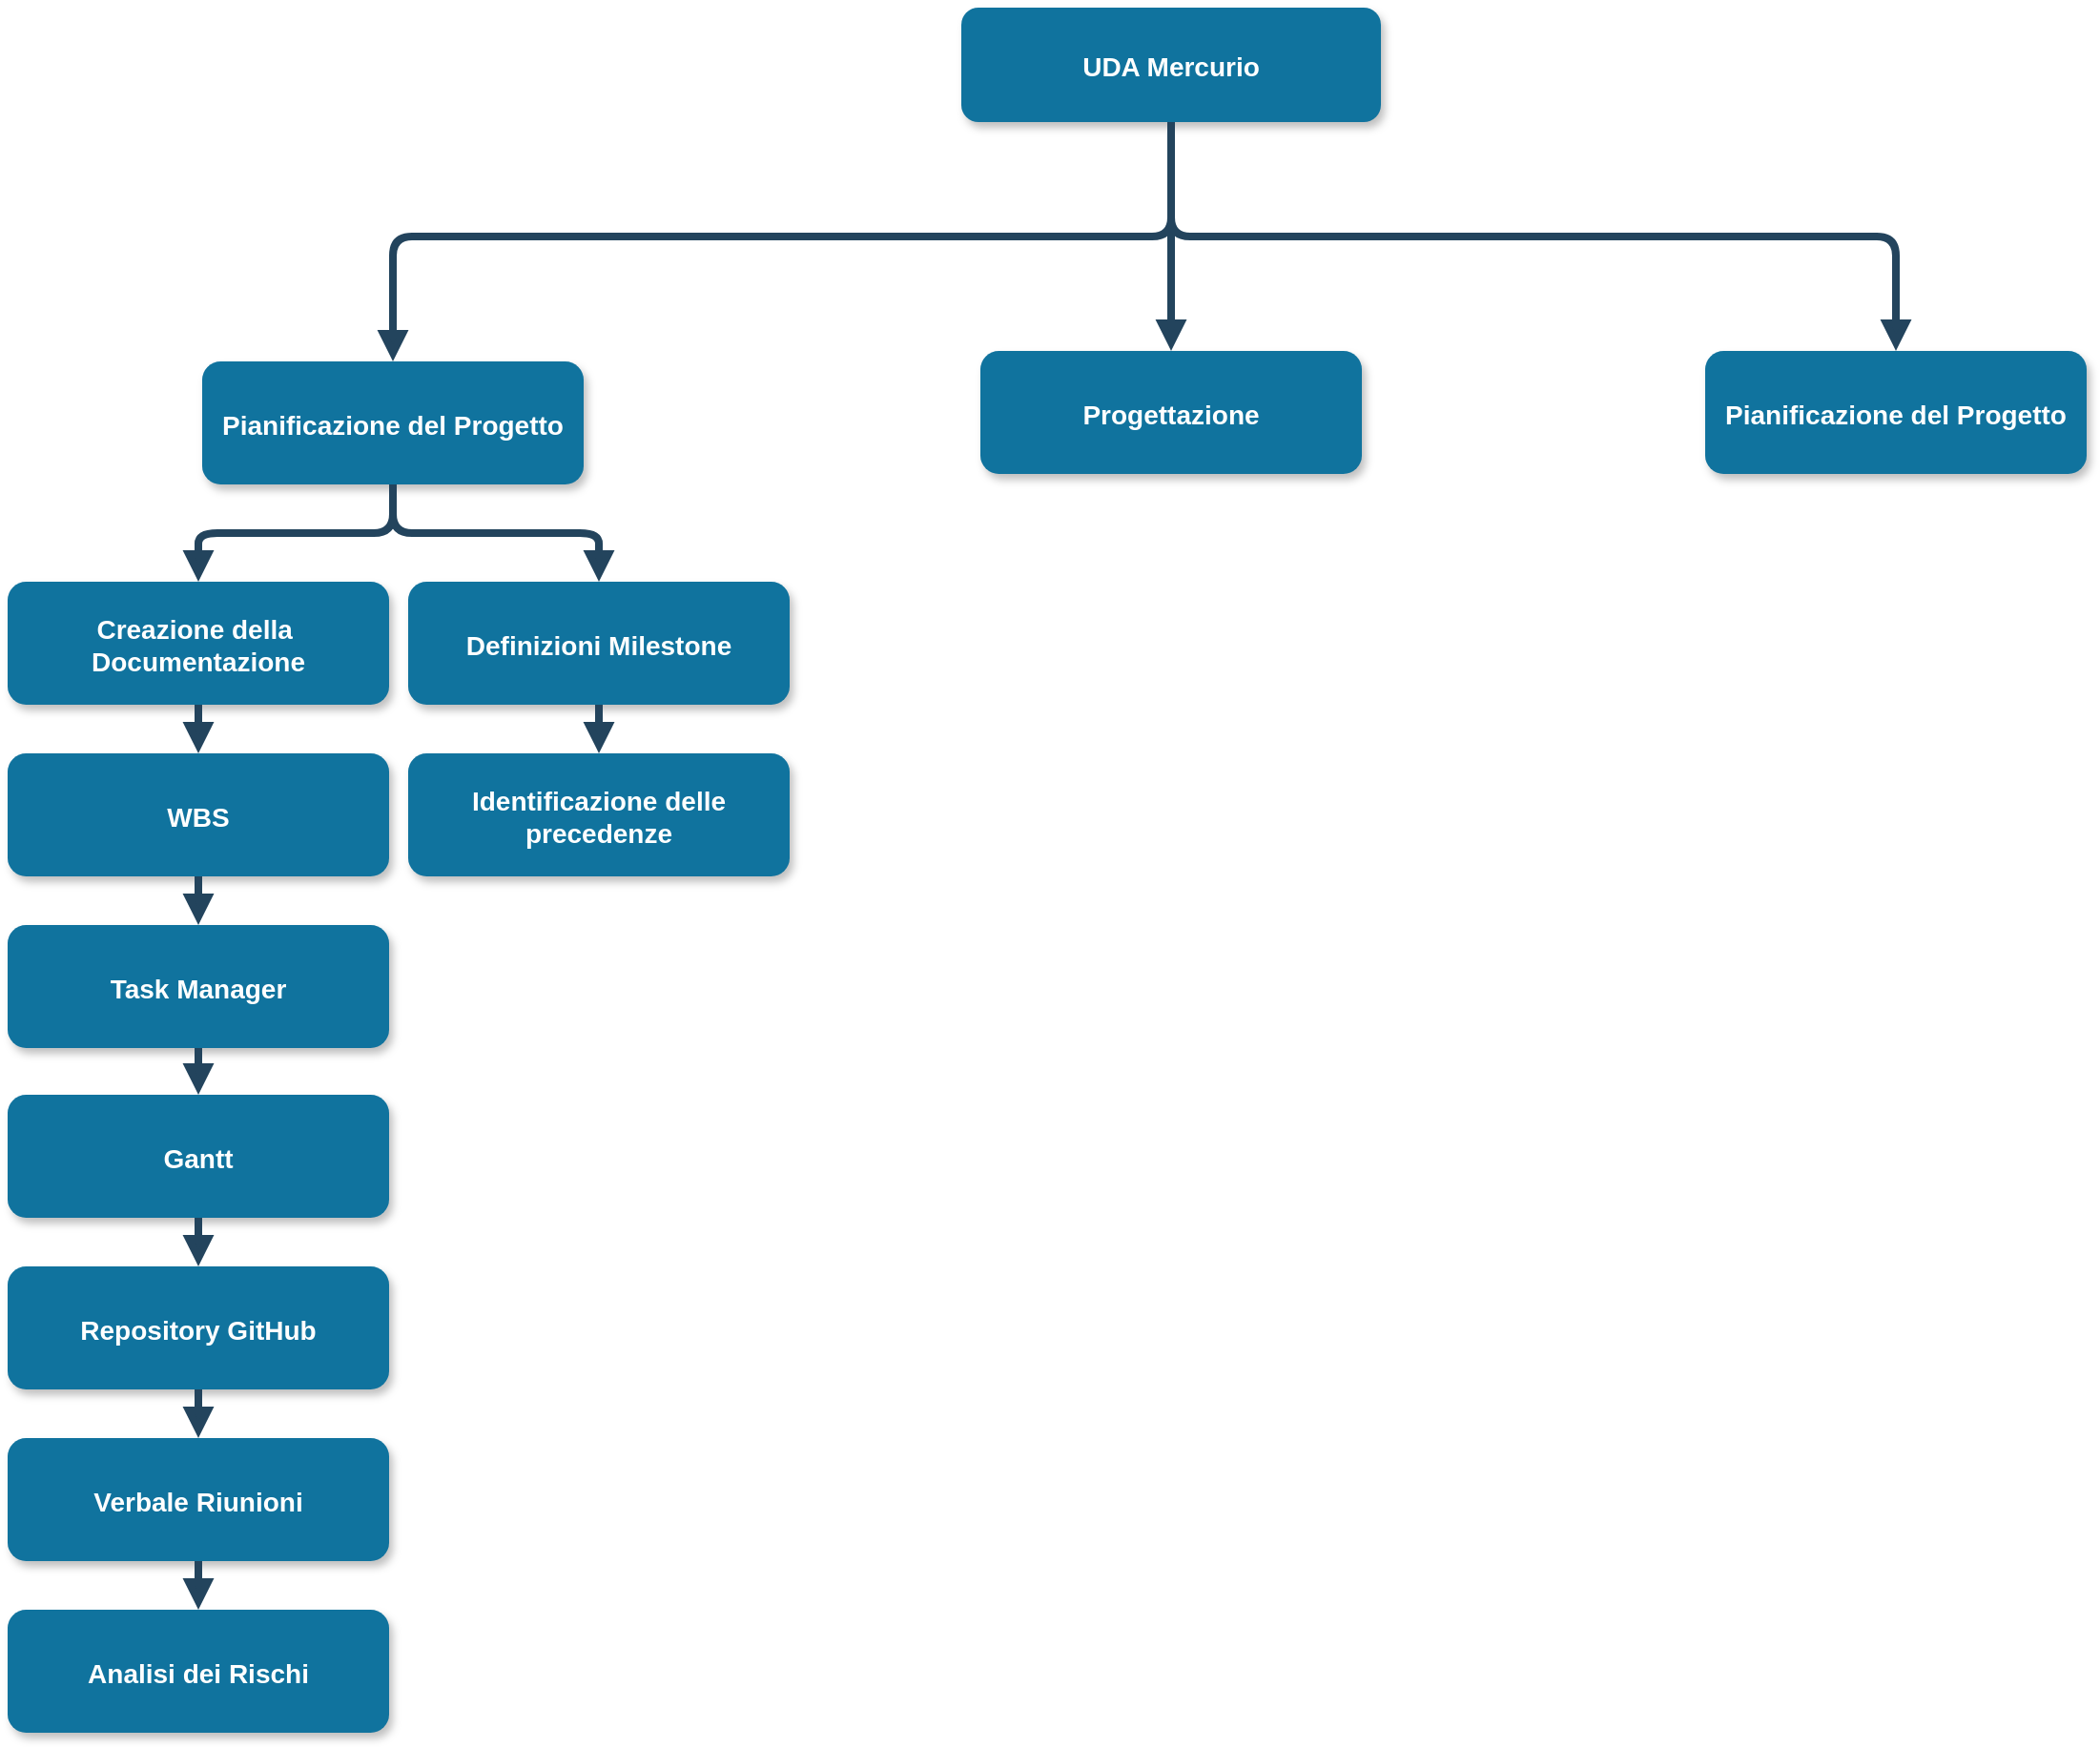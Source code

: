 <mxfile version="26.0.11">
  <diagram name="Page-1" id="97916047-d0de-89f5-080d-49f4d83e522f">
    <mxGraphModel dx="1687" dy="920" grid="1" gridSize="10" guides="1" tooltips="1" connect="1" arrows="1" fold="1" page="1" pageScale="1.5" pageWidth="1169" pageHeight="827" background="none" math="0" shadow="0">
      <root>
        <mxCell id="0" />
        <mxCell id="1" parent="0" />
        <mxCell id="3" value="UDA Mercurio" style="rounded=1;fillColor=#10739E;strokeColor=none;shadow=1;gradientColor=none;fontStyle=1;fontColor=#FFFFFF;fontSize=14;" parent="1" vertex="1">
          <mxGeometry x="680" y="430" width="220" height="60" as="geometry" />
        </mxCell>
        <mxCell id="8" value="Pianificazione del Progetto" style="rounded=1;fillColor=#10739E;strokeColor=none;shadow=1;gradientColor=none;fontStyle=1;fontColor=#FFFFFF;fontSize=14;" parent="1" vertex="1">
          <mxGeometry x="282" y="615.5" width="200" height="64.5" as="geometry" />
        </mxCell>
        <mxCell id="34" value="" style="edgeStyle=elbowEdgeStyle;elbow=vertical;strokeWidth=4;endArrow=block;endFill=1;fontStyle=1;strokeColor=#23445D;" parent="1" source="3" target="8" edge="1">
          <mxGeometry x="22" y="165.5" width="100" height="100" as="geometry">
            <mxPoint x="22" y="265.5" as="sourcePoint" />
            <mxPoint x="122" y="165.5" as="targetPoint" />
            <Array as="points">
              <mxPoint x="590" y="550" />
            </Array>
          </mxGeometry>
        </mxCell>
        <mxCell id="CtdOX46LtKlbMSyHWcbX-59" value="" style="edgeStyle=elbowEdgeStyle;elbow=vertical;strokeWidth=4;endArrow=block;endFill=1;fontStyle=1;strokeColor=#23445D;exitX=0.5;exitY=1;exitDx=0;exitDy=0;entryX=0.5;entryY=0;entryDx=0;entryDy=0;" edge="1" parent="1" source="8" target="CtdOX46LtKlbMSyHWcbX-60">
          <mxGeometry x="62" y="165.5" width="100" height="100" as="geometry">
            <mxPoint x="382" y="706" as="sourcePoint" />
            <mxPoint x="382" y="736" as="targetPoint" />
          </mxGeometry>
        </mxCell>
        <mxCell id="CtdOX46LtKlbMSyHWcbX-60" value="Creazione della &#xa;Documentazione" style="rounded=1;fillColor=#10739E;strokeColor=none;shadow=1;gradientColor=none;fontStyle=1;fontColor=#FFFFFF;fontSize=14;" vertex="1" parent="1">
          <mxGeometry x="180" y="731" width="200" height="64.5" as="geometry" />
        </mxCell>
        <mxCell id="CtdOX46LtKlbMSyHWcbX-61" value="" style="edgeStyle=elbowEdgeStyle;elbow=vertical;strokeWidth=4;endArrow=block;endFill=1;fontStyle=1;strokeColor=#23445D;exitX=0.5;exitY=1;exitDx=0;exitDy=0;entryX=0.5;entryY=0;entryDx=0;entryDy=0;" edge="1" parent="1" target="CtdOX46LtKlbMSyHWcbX-62" source="8">
          <mxGeometry x="62" y="165.5" width="100" height="100" as="geometry">
            <mxPoint x="622" y="680" as="sourcePoint" />
            <mxPoint x="622" y="736" as="targetPoint" />
          </mxGeometry>
        </mxCell>
        <mxCell id="CtdOX46LtKlbMSyHWcbX-62" value="Definizioni Milestone" style="rounded=1;fillColor=#10739E;strokeColor=none;shadow=1;gradientColor=none;fontStyle=1;fontColor=#FFFFFF;fontSize=14;" vertex="1" parent="1">
          <mxGeometry x="390" y="731" width="200" height="64.5" as="geometry" />
        </mxCell>
        <mxCell id="CtdOX46LtKlbMSyHWcbX-63" value="" style="edgeStyle=elbowEdgeStyle;elbow=vertical;strokeWidth=4;endArrow=block;endFill=1;fontStyle=1;strokeColor=#23445D;exitX=0.5;exitY=1;exitDx=0;exitDy=0;entryX=0.5;entryY=0;entryDx=0;entryDy=0;" edge="1" parent="1" source="CtdOX46LtKlbMSyHWcbX-60" target="CtdOX46LtKlbMSyHWcbX-64">
          <mxGeometry x="72" y="165.5" width="100" height="100" as="geometry">
            <mxPoint x="762" y="686" as="sourcePoint" />
            <mxPoint x="762" y="716" as="targetPoint" />
          </mxGeometry>
        </mxCell>
        <mxCell id="CtdOX46LtKlbMSyHWcbX-64" value="WBS" style="rounded=1;fillColor=#10739E;strokeColor=none;shadow=1;gradientColor=none;fontStyle=1;fontColor=#FFFFFF;fontSize=14;" vertex="1" parent="1">
          <mxGeometry x="180" y="821" width="200" height="64.5" as="geometry" />
        </mxCell>
        <mxCell id="CtdOX46LtKlbMSyHWcbX-65" value="" style="edgeStyle=elbowEdgeStyle;elbow=vertical;strokeWidth=4;endArrow=block;endFill=1;fontStyle=1;strokeColor=#23445D;exitX=0.5;exitY=1;exitDx=0;exitDy=0;entryX=0.5;entryY=0;entryDx=0;entryDy=0;" edge="1" parent="1" target="CtdOX46LtKlbMSyHWcbX-66" source="CtdOX46LtKlbMSyHWcbX-64">
          <mxGeometry x="72" y="165.5" width="100" height="100" as="geometry">
            <mxPoint x="280" y="900" as="sourcePoint" />
            <mxPoint x="762" y="820" as="targetPoint" />
          </mxGeometry>
        </mxCell>
        <mxCell id="CtdOX46LtKlbMSyHWcbX-66" value="Task Manager" style="rounded=1;fillColor=#10739E;strokeColor=none;shadow=1;gradientColor=none;fontStyle=1;fontColor=#FFFFFF;fontSize=14;" vertex="1" parent="1">
          <mxGeometry x="180" y="911" width="200" height="64.5" as="geometry" />
        </mxCell>
        <mxCell id="CtdOX46LtKlbMSyHWcbX-67" value="Gantt" style="rounded=1;fillColor=#10739E;strokeColor=none;shadow=1;gradientColor=none;fontStyle=1;fontColor=#FFFFFF;fontSize=14;" vertex="1" parent="1">
          <mxGeometry x="180" y="1000" width="200" height="64.5" as="geometry" />
        </mxCell>
        <mxCell id="CtdOX46LtKlbMSyHWcbX-68" value="" style="edgeStyle=elbowEdgeStyle;elbow=vertical;strokeWidth=4;endArrow=block;endFill=1;fontStyle=1;strokeColor=#23445D;exitX=0.5;exitY=1;exitDx=0;exitDy=0;entryX=0.5;entryY=0;entryDx=0;entryDy=0;" edge="1" parent="1" source="CtdOX46LtKlbMSyHWcbX-66" target="CtdOX46LtKlbMSyHWcbX-67">
          <mxGeometry x="72" y="165.5" width="100" height="100" as="geometry">
            <mxPoint x="290" y="896" as="sourcePoint" />
            <mxPoint x="290" y="921" as="targetPoint" />
          </mxGeometry>
        </mxCell>
        <mxCell id="CtdOX46LtKlbMSyHWcbX-69" value="Repository GitHub" style="rounded=1;fillColor=#10739E;strokeColor=none;shadow=1;gradientColor=none;fontStyle=1;fontColor=#FFFFFF;fontSize=14;" vertex="1" parent="1">
          <mxGeometry x="180" y="1090" width="200" height="64.5" as="geometry" />
        </mxCell>
        <mxCell id="CtdOX46LtKlbMSyHWcbX-70" value="" style="edgeStyle=elbowEdgeStyle;elbow=vertical;strokeWidth=4;endArrow=block;endFill=1;fontStyle=1;strokeColor=#23445D;exitX=0.5;exitY=1;exitDx=0;exitDy=0;entryX=0.5;entryY=0;entryDx=0;entryDy=0;" edge="1" parent="1" source="CtdOX46LtKlbMSyHWcbX-67" target="CtdOX46LtKlbMSyHWcbX-69">
          <mxGeometry x="72" y="165.5" width="100" height="100" as="geometry">
            <mxPoint x="290" y="986" as="sourcePoint" />
            <mxPoint x="290" y="1010" as="targetPoint" />
          </mxGeometry>
        </mxCell>
        <mxCell id="CtdOX46LtKlbMSyHWcbX-71" value="Verbale Riunioni" style="rounded=1;fillColor=#10739E;strokeColor=none;shadow=1;gradientColor=none;fontStyle=1;fontColor=#FFFFFF;fontSize=14;" vertex="1" parent="1">
          <mxGeometry x="180" y="1180" width="200" height="64.5" as="geometry" />
        </mxCell>
        <mxCell id="CtdOX46LtKlbMSyHWcbX-72" value="" style="edgeStyle=elbowEdgeStyle;elbow=vertical;strokeWidth=4;endArrow=block;endFill=1;fontStyle=1;strokeColor=#23445D;exitX=0.5;exitY=1;exitDx=0;exitDy=0;entryX=0.5;entryY=0;entryDx=0;entryDy=0;" edge="1" parent="1" source="CtdOX46LtKlbMSyHWcbX-69" target="CtdOX46LtKlbMSyHWcbX-71">
          <mxGeometry x="72" y="165.5" width="100" height="100" as="geometry">
            <mxPoint x="290" y="1075" as="sourcePoint" />
            <mxPoint x="290" y="1100" as="targetPoint" />
          </mxGeometry>
        </mxCell>
        <mxCell id="CtdOX46LtKlbMSyHWcbX-73" value="" style="edgeStyle=elbowEdgeStyle;elbow=vertical;strokeWidth=4;endArrow=block;endFill=1;fontStyle=1;strokeColor=#23445D;entryX=0.5;entryY=0;entryDx=0;entryDy=0;exitX=0.5;exitY=1;exitDx=0;exitDy=0;" edge="1" parent="1" source="CtdOX46LtKlbMSyHWcbX-71" target="CtdOX46LtKlbMSyHWcbX-74">
          <mxGeometry x="72" y="165.5" width="100" height="100" as="geometry">
            <mxPoint x="280" y="1240" as="sourcePoint" />
            <mxPoint x="290" y="1190" as="targetPoint" />
          </mxGeometry>
        </mxCell>
        <mxCell id="CtdOX46LtKlbMSyHWcbX-74" value="Analisi dei Rischi" style="rounded=1;fillColor=#10739E;strokeColor=none;shadow=1;gradientColor=none;fontStyle=1;fontColor=#FFFFFF;fontSize=14;" vertex="1" parent="1">
          <mxGeometry x="180" y="1270" width="200" height="64.5" as="geometry" />
        </mxCell>
        <mxCell id="CtdOX46LtKlbMSyHWcbX-75" value="Identificazione delle&#xa;precedenze" style="rounded=1;fillColor=#10739E;strokeColor=none;shadow=1;gradientColor=none;fontStyle=1;fontColor=#FFFFFF;fontSize=14;" vertex="1" parent="1">
          <mxGeometry x="390" y="821" width="200" height="64.5" as="geometry" />
        </mxCell>
        <mxCell id="CtdOX46LtKlbMSyHWcbX-76" value="" style="edgeStyle=elbowEdgeStyle;elbow=vertical;strokeWidth=4;endArrow=block;endFill=1;fontStyle=1;strokeColor=#23445D;exitX=0.5;exitY=1;exitDx=0;exitDy=0;entryX=0.5;entryY=0;entryDx=0;entryDy=0;" edge="1" parent="1" source="CtdOX46LtKlbMSyHWcbX-62" target="CtdOX46LtKlbMSyHWcbX-75">
          <mxGeometry x="72" y="165.5" width="100" height="100" as="geometry">
            <mxPoint x="290" y="806" as="sourcePoint" />
            <mxPoint x="290" y="831" as="targetPoint" />
          </mxGeometry>
        </mxCell>
        <mxCell id="CtdOX46LtKlbMSyHWcbX-77" value="Progettazione" style="rounded=1;fillColor=#10739E;strokeColor=none;shadow=1;gradientColor=none;fontStyle=1;fontColor=#FFFFFF;fontSize=14;" vertex="1" parent="1">
          <mxGeometry x="690" y="610" width="200" height="64.5" as="geometry" />
        </mxCell>
        <mxCell id="CtdOX46LtKlbMSyHWcbX-78" value="" style="edgeStyle=elbowEdgeStyle;elbow=vertical;strokeWidth=4;endArrow=block;endFill=1;fontStyle=1;strokeColor=#23445D;exitX=0.5;exitY=1;exitDx=0;exitDy=0;entryX=0.5;entryY=0;entryDx=0;entryDy=0;" edge="1" parent="1" source="3" target="CtdOX46LtKlbMSyHWcbX-77">
          <mxGeometry x="22" y="165.5" width="100" height="100" as="geometry">
            <mxPoint x="800" y="500" as="sourcePoint" />
            <mxPoint x="790" y="600" as="targetPoint" />
            <Array as="points">
              <mxPoint x="790" y="540" />
            </Array>
          </mxGeometry>
        </mxCell>
        <mxCell id="CtdOX46LtKlbMSyHWcbX-79" value="Pianificazione del Progetto" style="rounded=1;fillColor=#10739E;strokeColor=none;shadow=1;gradientColor=none;fontStyle=1;fontColor=#FFFFFF;fontSize=14;" vertex="1" parent="1">
          <mxGeometry x="1070" y="610" width="200" height="64.5" as="geometry" />
        </mxCell>
        <mxCell id="CtdOX46LtKlbMSyHWcbX-80" value="" style="edgeStyle=elbowEdgeStyle;elbow=vertical;strokeWidth=4;endArrow=block;endFill=1;fontStyle=1;strokeColor=#23445D;exitX=0.5;exitY=1;exitDx=0;exitDy=0;entryX=0.5;entryY=0;entryDx=0;entryDy=0;" edge="1" parent="1" source="3" target="CtdOX46LtKlbMSyHWcbX-79">
          <mxGeometry x="22" y="165.5" width="100" height="100" as="geometry">
            <mxPoint x="800" y="500" as="sourcePoint" />
            <mxPoint x="392" y="626" as="targetPoint" />
            <Array as="points">
              <mxPoint x="980" y="550" />
            </Array>
          </mxGeometry>
        </mxCell>
      </root>
    </mxGraphModel>
  </diagram>
</mxfile>
